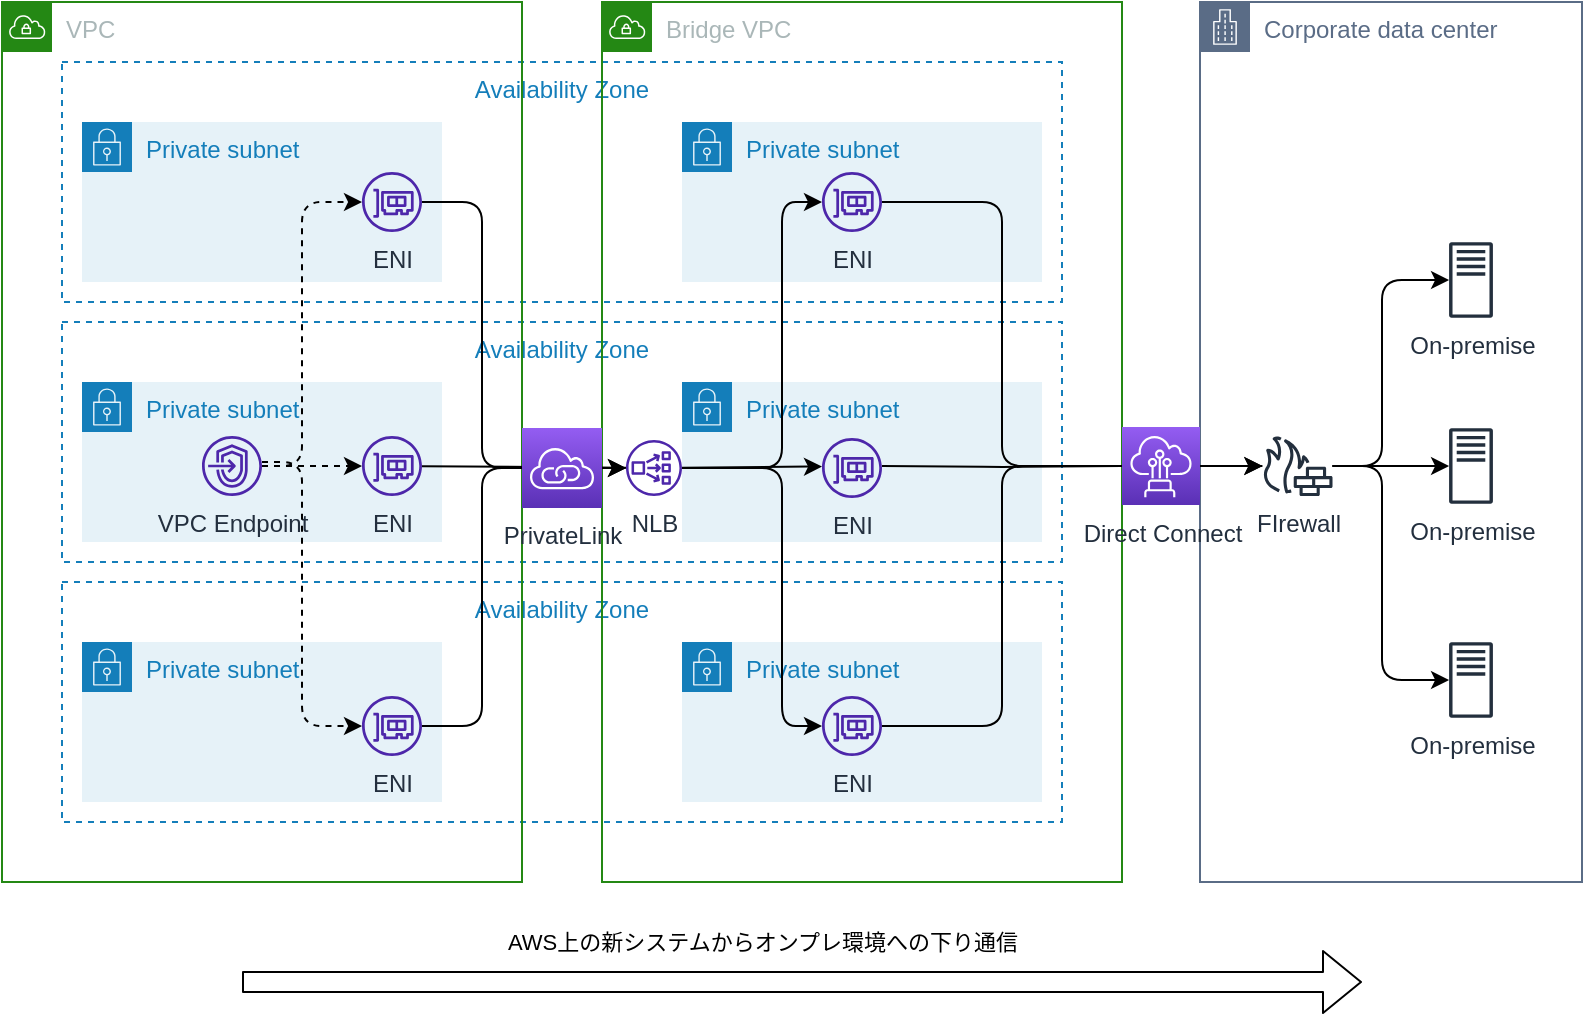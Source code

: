 <mxfile>
    <diagram id="2mhbYWD3RiSnc6HO7L6a" name="下り通信">
        <mxGraphModel dx="992" dy="740" grid="1" gridSize="10" guides="1" tooltips="1" connect="1" arrows="1" fold="1" page="1" pageScale="1" pageWidth="1169" pageHeight="827" background="#FFFFFF" math="0" shadow="0">
            <root>
                <mxCell id="0"/>
                <mxCell id="1" parent="0"/>
                <mxCell id="17" value="Availability Zone" style="fillColor=none;strokeColor=#147EBA;dashed=1;verticalAlign=top;fontStyle=0;fontColor=#147EBA;" parent="1" vertex="1">
                    <mxGeometry x="110" y="330" width="500" height="120" as="geometry"/>
                </mxCell>
                <mxCell id="14" value="Availability Zone" style="fillColor=none;strokeColor=#147EBA;dashed=1;verticalAlign=top;fontStyle=0;fontColor=#147EBA;" parent="1" vertex="1">
                    <mxGeometry x="110" y="200" width="500" height="120" as="geometry"/>
                </mxCell>
                <mxCell id="12" value="Availability Zone" style="fillColor=none;strokeColor=#147EBA;dashed=1;verticalAlign=top;fontStyle=0;fontColor=#147EBA;" parent="1" vertex="1">
                    <mxGeometry x="110" y="70" width="500" height="120" as="geometry"/>
                </mxCell>
                <mxCell id="2" value="VPC" style="points=[[0,0],[0.25,0],[0.5,0],[0.75,0],[1,0],[1,0.25],[1,0.5],[1,0.75],[1,1],[0.75,1],[0.5,1],[0.25,1],[0,1],[0,0.75],[0,0.5],[0,0.25]];outlineConnect=0;gradientColor=none;html=1;whiteSpace=wrap;fontSize=12;fontStyle=0;container=0;pointerEvents=0;collapsible=0;recursiveResize=0;shape=mxgraph.aws4.group;grIcon=mxgraph.aws4.group_vpc;strokeColor=#248814;fillColor=none;verticalAlign=top;align=left;spacingLeft=30;fontColor=#AAB7B8;dashed=0;" parent="1" vertex="1">
                    <mxGeometry x="80" y="40" width="260" height="440" as="geometry"/>
                </mxCell>
                <mxCell id="10" value="Corporate data center" style="points=[[0,0],[0.25,0],[0.5,0],[0.75,0],[1,0],[1,0.25],[1,0.5],[1,0.75],[1,1],[0.75,1],[0.5,1],[0.25,1],[0,1],[0,0.75],[0,0.5],[0,0.25]];outlineConnect=0;gradientColor=none;html=1;whiteSpace=wrap;fontSize=12;fontStyle=0;container=1;pointerEvents=0;collapsible=0;recursiveResize=0;shape=mxgraph.aws4.group;grIcon=mxgraph.aws4.group_corporate_data_center;strokeColor=#5A6C86;fillColor=none;verticalAlign=top;align=left;spacingLeft=30;fontColor=#5A6C86;dashed=0;" parent="1" vertex="1">
                    <mxGeometry x="679" y="40" width="191" height="440" as="geometry"/>
                </mxCell>
                <mxCell id="quVh0VFz0NKPyISK7NSU-50" value="On-premise" style="sketch=0;outlineConnect=0;fontColor=#232F3E;gradientColor=none;fillColor=#232F3D;strokeColor=none;dashed=0;verticalLabelPosition=bottom;verticalAlign=top;align=center;html=1;fontSize=12;fontStyle=0;aspect=fixed;pointerEvents=1;shape=mxgraph.aws4.traditional_server;" parent="10" vertex="1">
                    <mxGeometry x="124.54" y="120" width="21.92" height="38" as="geometry"/>
                </mxCell>
                <mxCell id="quVh0VFz0NKPyISK7NSU-51" value="On-premise" style="sketch=0;outlineConnect=0;fontColor=#232F3E;gradientColor=none;fillColor=#232F3D;strokeColor=none;dashed=0;verticalLabelPosition=bottom;verticalAlign=top;align=center;html=1;fontSize=12;fontStyle=0;aspect=fixed;pointerEvents=1;shape=mxgraph.aws4.traditional_server;" parent="10" vertex="1">
                    <mxGeometry x="124.54" y="320" width="21.92" height="38" as="geometry"/>
                </mxCell>
                <mxCell id="quVh0VFz0NKPyISK7NSU-44" value="FIrewall" style="sketch=0;outlineConnect=0;fontColor=#232F3E;gradientColor=none;fillColor=#232F3D;strokeColor=none;dashed=0;verticalLabelPosition=bottom;verticalAlign=top;align=center;html=1;fontSize=12;fontStyle=0;aspect=fixed;pointerEvents=1;shape=mxgraph.aws4.generic_firewall;labelBackgroundColor=default;" parent="10" vertex="1">
                    <mxGeometry x="31" y="217" width="35.45" height="30" as="geometry"/>
                </mxCell>
                <mxCell id="quVh0VFz0NKPyISK7NSU-52" style="edgeStyle=orthogonalEdgeStyle;html=1;" parent="10" source="quVh0VFz0NKPyISK7NSU-44" target="quVh0VFz0NKPyISK7NSU-51" edge="1">
                    <mxGeometry relative="1" as="geometry">
                        <Array as="points">
                            <mxPoint x="91" y="232"/>
                            <mxPoint x="91" y="339"/>
                        </Array>
                    </mxGeometry>
                </mxCell>
                <mxCell id="quVh0VFz0NKPyISK7NSU-53" style="edgeStyle=orthogonalEdgeStyle;html=1;" parent="10" source="quVh0VFz0NKPyISK7NSU-44" target="quVh0VFz0NKPyISK7NSU-50" edge="1">
                    <mxGeometry relative="1" as="geometry">
                        <Array as="points">
                            <mxPoint x="91" y="232"/>
                            <mxPoint x="91" y="139"/>
                        </Array>
                    </mxGeometry>
                </mxCell>
                <mxCell id="13" value="Private subnet" style="points=[[0,0],[0.25,0],[0.5,0],[0.75,0],[1,0],[1,0.25],[1,0.5],[1,0.75],[1,1],[0.75,1],[0.5,1],[0.25,1],[0,1],[0,0.75],[0,0.5],[0,0.25]];outlineConnect=0;gradientColor=none;html=1;whiteSpace=wrap;fontSize=12;fontStyle=0;container=1;pointerEvents=0;collapsible=0;recursiveResize=0;shape=mxgraph.aws4.group;grIcon=mxgraph.aws4.group_security_group;grStroke=0;strokeColor=#147EBA;fillColor=#E6F2F8;verticalAlign=top;align=left;spacingLeft=30;fontColor=#147EBA;dashed=0;" parent="1" vertex="1">
                    <mxGeometry x="120" y="100" width="180" height="80" as="geometry"/>
                </mxCell>
                <mxCell id="51" value="ENI" style="sketch=0;outlineConnect=0;fontColor=#232F3E;gradientColor=none;fillColor=#4D27AA;strokeColor=none;dashed=0;verticalLabelPosition=bottom;verticalAlign=top;align=center;html=1;fontSize=12;fontStyle=0;aspect=fixed;pointerEvents=1;shape=mxgraph.aws4.elastic_network_interface;" parent="13" vertex="1">
                    <mxGeometry x="140" y="25" width="30" height="30" as="geometry"/>
                </mxCell>
                <mxCell id="15" value="Private subnet" style="points=[[0,0],[0.25,0],[0.5,0],[0.75,0],[1,0],[1,0.25],[1,0.5],[1,0.75],[1,1],[0.75,1],[0.5,1],[0.25,1],[0,1],[0,0.75],[0,0.5],[0,0.25]];outlineConnect=0;gradientColor=none;html=1;whiteSpace=wrap;fontSize=12;fontStyle=0;container=1;pointerEvents=0;collapsible=0;recursiveResize=0;shape=mxgraph.aws4.group;grIcon=mxgraph.aws4.group_security_group;grStroke=0;strokeColor=#147EBA;fillColor=#E6F2F8;verticalAlign=top;align=left;spacingLeft=30;fontColor=#147EBA;dashed=0;" parent="1" vertex="1">
                    <mxGeometry x="120" y="230" width="180" height="80" as="geometry"/>
                </mxCell>
                <mxCell id="9" value="VPC Endpoint" style="sketch=0;outlineConnect=0;fontColor=#232F3E;gradientColor=none;fillColor=#4D27AA;strokeColor=none;dashed=0;verticalLabelPosition=bottom;verticalAlign=top;align=center;html=1;fontSize=12;fontStyle=0;aspect=fixed;pointerEvents=1;shape=mxgraph.aws4.endpoints;" parent="15" vertex="1">
                    <mxGeometry x="60" y="27" width="30" height="30" as="geometry"/>
                </mxCell>
                <mxCell id="20" style="edgeStyle=none;html=1;dashed=1;" parent="15" source="9" edge="1">
                    <mxGeometry relative="1" as="geometry">
                        <mxPoint x="140" y="42" as="targetPoint"/>
                    </mxGeometry>
                </mxCell>
                <mxCell id="18" value="Private subnet" style="points=[[0,0],[0.25,0],[0.5,0],[0.75,0],[1,0],[1,0.25],[1,0.5],[1,0.75],[1,1],[0.75,1],[0.5,1],[0.25,1],[0,1],[0,0.75],[0,0.5],[0,0.25]];outlineConnect=0;gradientColor=none;html=1;whiteSpace=wrap;fontSize=12;fontStyle=0;container=1;pointerEvents=0;collapsible=0;recursiveResize=0;shape=mxgraph.aws4.group;grIcon=mxgraph.aws4.group_security_group;grStroke=0;strokeColor=#147EBA;fillColor=#E6F2F8;verticalAlign=top;align=left;spacingLeft=30;fontColor=#147EBA;dashed=0;" parent="1" vertex="1">
                    <mxGeometry x="120" y="360" width="180" height="80" as="geometry"/>
                </mxCell>
                <mxCell id="46" value="ENI" style="sketch=0;outlineConnect=0;fontColor=#232F3E;gradientColor=none;fillColor=#4D27AA;strokeColor=none;dashed=0;verticalLabelPosition=bottom;verticalAlign=top;align=center;html=1;fontSize=12;fontStyle=0;aspect=fixed;pointerEvents=1;shape=mxgraph.aws4.elastic_network_interface;" parent="18" vertex="1">
                    <mxGeometry x="140" y="27" width="30" height="30" as="geometry"/>
                </mxCell>
                <mxCell id="21" style="edgeStyle=orthogonalEdgeStyle;html=1;dashed=1;" parent="1" source="9" edge="1">
                    <mxGeometry relative="1" as="geometry">
                        <Array as="points">
                            <mxPoint x="230" y="272"/>
                            <mxPoint x="230" y="140"/>
                        </Array>
                        <mxPoint x="260" y="140" as="targetPoint"/>
                    </mxGeometry>
                </mxCell>
                <mxCell id="22" style="edgeStyle=orthogonalEdgeStyle;html=1;dashed=1;" parent="1" source="9" edge="1">
                    <mxGeometry relative="1" as="geometry">
                        <Array as="points">
                            <mxPoint x="230" y="270"/>
                            <mxPoint x="230" y="402"/>
                        </Array>
                        <mxPoint x="260" y="402" as="targetPoint"/>
                    </mxGeometry>
                </mxCell>
                <mxCell id="26" value="Bridge VPC" style="points=[[0,0],[0.25,0],[0.5,0],[0.75,0],[1,0],[1,0.25],[1,0.5],[1,0.75],[1,1],[0.75,1],[0.5,1],[0.25,1],[0,1],[0,0.75],[0,0.5],[0,0.25]];outlineConnect=0;gradientColor=none;html=1;whiteSpace=wrap;fontSize=12;fontStyle=0;container=0;pointerEvents=0;collapsible=0;recursiveResize=0;shape=mxgraph.aws4.group;grIcon=mxgraph.aws4.group_vpc;strokeColor=#248814;fillColor=none;verticalAlign=top;align=left;spacingLeft=30;fontColor=#AAB7B8;dashed=0;" parent="1" vertex="1">
                    <mxGeometry x="380" y="40" width="260" height="440" as="geometry"/>
                </mxCell>
                <mxCell id="27" value="Private subnet" style="points=[[0,0],[0.25,0],[0.5,0],[0.75,0],[1,0],[1,0.25],[1,0.5],[1,0.75],[1,1],[0.75,1],[0.5,1],[0.25,1],[0,1],[0,0.75],[0,0.5],[0,0.25]];outlineConnect=0;gradientColor=none;html=1;whiteSpace=wrap;fontSize=12;fontStyle=0;container=1;pointerEvents=0;collapsible=0;recursiveResize=0;shape=mxgraph.aws4.group;grIcon=mxgraph.aws4.group_security_group;grStroke=0;strokeColor=#147EBA;fillColor=#E6F2F8;verticalAlign=top;align=left;spacingLeft=30;fontColor=#147EBA;dashed=0;" parent="1" vertex="1">
                    <mxGeometry x="420" y="100" width="180" height="80" as="geometry"/>
                </mxCell>
                <mxCell id="52" value="ENI" style="sketch=0;outlineConnect=0;fontColor=#232F3E;gradientColor=none;fillColor=#4D27AA;strokeColor=none;dashed=0;verticalLabelPosition=bottom;verticalAlign=top;align=center;html=1;fontSize=12;fontStyle=0;aspect=fixed;pointerEvents=1;shape=mxgraph.aws4.elastic_network_interface;" parent="27" vertex="1">
                    <mxGeometry x="70" y="25" width="30" height="30" as="geometry"/>
                </mxCell>
                <mxCell id="29" value="Private subnet" style="points=[[0,0],[0.25,0],[0.5,0],[0.75,0],[1,0],[1,0.25],[1,0.5],[1,0.75],[1,1],[0.75,1],[0.5,1],[0.25,1],[0,1],[0,0.75],[0,0.5],[0,0.25]];outlineConnect=0;gradientColor=none;html=1;whiteSpace=wrap;fontSize=12;fontStyle=0;container=1;pointerEvents=0;collapsible=0;recursiveResize=0;shape=mxgraph.aws4.group;grIcon=mxgraph.aws4.group_security_group;grStroke=0;strokeColor=#147EBA;fillColor=#E6F2F8;verticalAlign=top;align=left;spacingLeft=30;fontColor=#147EBA;dashed=0;" parent="1" vertex="1">
                    <mxGeometry x="420" y="230" width="180" height="80" as="geometry"/>
                </mxCell>
                <mxCell id="53" value="ENI" style="sketch=0;outlineConnect=0;fontColor=#232F3E;gradientColor=none;fillColor=#4D27AA;strokeColor=none;dashed=0;verticalLabelPosition=bottom;verticalAlign=top;align=center;html=1;fontSize=12;fontStyle=0;aspect=fixed;pointerEvents=1;shape=mxgraph.aws4.elastic_network_interface;" parent="29" vertex="1">
                    <mxGeometry x="70" y="28" width="30" height="30" as="geometry"/>
                </mxCell>
                <mxCell id="32" value="Private subnet" style="points=[[0,0],[0.25,0],[0.5,0],[0.75,0],[1,0],[1,0.25],[1,0.5],[1,0.75],[1,1],[0.75,1],[0.5,1],[0.25,1],[0,1],[0,0.75],[0,0.5],[0,0.25]];outlineConnect=0;gradientColor=none;html=1;whiteSpace=wrap;fontSize=12;fontStyle=0;container=1;pointerEvents=0;collapsible=0;recursiveResize=0;shape=mxgraph.aws4.group;grIcon=mxgraph.aws4.group_security_group;grStroke=0;strokeColor=#147EBA;fillColor=#E6F2F8;verticalAlign=top;align=left;spacingLeft=30;fontColor=#147EBA;dashed=0;" parent="1" vertex="1">
                    <mxGeometry x="420" y="360" width="180" height="80" as="geometry"/>
                </mxCell>
                <mxCell id="54" value="ENI" style="sketch=0;outlineConnect=0;fontColor=#232F3E;gradientColor=none;fillColor=#4D27AA;strokeColor=none;dashed=0;verticalLabelPosition=bottom;verticalAlign=top;align=center;html=1;fontSize=12;fontStyle=0;aspect=fixed;pointerEvents=1;shape=mxgraph.aws4.elastic_network_interface;" parent="32" vertex="1">
                    <mxGeometry x="70" y="27" width="30" height="30" as="geometry"/>
                </mxCell>
                <mxCell id="38" style="edgeStyle=none;html=1;startArrow=none;" parent="1" source="37" edge="1">
                    <mxGeometry relative="1" as="geometry">
                        <mxPoint x="490" y="272.246" as="targetPoint"/>
                    </mxGeometry>
                </mxCell>
                <mxCell id="39" style="edgeStyle=orthogonalEdgeStyle;html=1;" parent="1" target="37" edge="1">
                    <mxGeometry relative="1" as="geometry">
                        <Array as="points">
                            <mxPoint x="320" y="140"/>
                            <mxPoint x="320" y="273"/>
                        </Array>
                        <mxPoint x="290" y="140" as="sourcePoint"/>
                    </mxGeometry>
                </mxCell>
                <mxCell id="40" style="edgeStyle=orthogonalEdgeStyle;html=1;" parent="1" target="37" edge="1">
                    <mxGeometry relative="1" as="geometry">
                        <Array as="points">
                            <mxPoint x="320" y="402"/>
                            <mxPoint x="320" y="273"/>
                        </Array>
                        <mxPoint x="290" y="402" as="sourcePoint"/>
                    </mxGeometry>
                </mxCell>
                <mxCell id="42" style="edgeStyle=orthogonalEdgeStyle;html=1;" parent="1" source="37" edge="1">
                    <mxGeometry relative="1" as="geometry">
                        <Array as="points">
                            <mxPoint x="470" y="273"/>
                            <mxPoint x="470" y="402"/>
                        </Array>
                        <mxPoint x="490" y="402" as="targetPoint"/>
                    </mxGeometry>
                </mxCell>
                <mxCell id="43" style="edgeStyle=orthogonalEdgeStyle;html=1;" parent="1" source="37" edge="1">
                    <mxGeometry relative="1" as="geometry">
                        <Array as="points">
                            <mxPoint x="470" y="273"/>
                            <mxPoint x="470" y="140"/>
                        </Array>
                        <mxPoint x="490" y="140" as="targetPoint"/>
                    </mxGeometry>
                </mxCell>
                <mxCell id="37" value="NLB" style="sketch=0;outlineConnect=0;fontColor=#232F3E;gradientColor=none;fillColor=#4D27AA;strokeColor=none;dashed=0;verticalLabelPosition=bottom;verticalAlign=top;align=center;html=1;fontSize=12;fontStyle=0;aspect=fixed;pointerEvents=1;shape=mxgraph.aws4.network_load_balancer;" parent="1" vertex="1">
                    <mxGeometry x="392" y="259" width="28" height="28" as="geometry"/>
                </mxCell>
                <mxCell id="41" value="" style="edgeStyle=none;html=1;endArrow=none;" parent="1" target="37" edge="1">
                    <mxGeometry relative="1" as="geometry">
                        <mxPoint x="290" y="272.089" as="sourcePoint"/>
                        <mxPoint x="460" y="272" as="targetPoint"/>
                    </mxGeometry>
                </mxCell>
                <mxCell id="7" value="PrivateLink" style="sketch=0;points=[[0,0,0],[0.25,0,0],[0.5,0,0],[0.75,0,0],[1,0,0],[0,1,0],[0.25,1,0],[0.5,1,0],[0.75,1,0],[1,1,0],[0,0.25,0],[0,0.5,0],[0,0.75,0],[1,0.25,0],[1,0.5,0],[1,0.75,0]];outlineConnect=0;fontColor=#232F3E;gradientColor=#945DF2;gradientDirection=north;fillColor=#5A30B5;strokeColor=#ffffff;dashed=0;verticalLabelPosition=bottom;verticalAlign=top;align=center;html=1;fontSize=12;fontStyle=0;aspect=fixed;shape=mxgraph.aws4.resourceIcon;resIcon=mxgraph.aws4.vpc_privatelink;" parent="1" vertex="1">
                    <mxGeometry x="340" y="253" width="40" height="40" as="geometry"/>
                </mxCell>
                <mxCell id="7cmFn_rzQednwjibu70_-43" value="" style="shape=flexArrow;endArrow=classic;html=1;" parent="1" edge="1">
                    <mxGeometry width="50" height="50" relative="1" as="geometry">
                        <mxPoint x="200" y="530" as="sourcePoint"/>
                        <mxPoint x="760" y="530" as="targetPoint"/>
                    </mxGeometry>
                </mxCell>
                <mxCell id="7cmFn_rzQednwjibu70_-44" value="AWS上の新システムからオンプレ環境への下り通信" style="edgeLabel;html=1;align=center;verticalAlign=middle;resizable=0;points=[];" parent="7cmFn_rzQednwjibu70_-43" vertex="1" connectable="0">
                    <mxGeometry x="0.714" y="1" relative="1" as="geometry">
                        <mxPoint x="-220" y="-19" as="offset"/>
                    </mxGeometry>
                </mxCell>
                <mxCell id="quVh0VFz0NKPyISK7NSU-43" value="On-premise" style="sketch=0;outlineConnect=0;fontColor=#232F3E;gradientColor=none;fillColor=#232F3D;strokeColor=none;dashed=0;verticalLabelPosition=bottom;verticalAlign=top;align=center;html=1;fontSize=12;fontStyle=0;aspect=fixed;pointerEvents=1;shape=mxgraph.aws4.traditional_server;" parent="1" vertex="1">
                    <mxGeometry x="803.54" y="253" width="21.92" height="38" as="geometry"/>
                </mxCell>
                <mxCell id="quVh0VFz0NKPyISK7NSU-49" style="edgeStyle=orthogonalEdgeStyle;html=1;startArrow=none;" parent="1" source="quVh0VFz0NKPyISK7NSU-44" target="quVh0VFz0NKPyISK7NSU-43" edge="1">
                    <mxGeometry relative="1" as="geometry"/>
                </mxCell>
                <mxCell id="quVh0VFz0NKPyISK7NSU-47" value="" style="edgeStyle=orthogonalEdgeStyle;html=1;endArrow=none;" parent="1" target="6" edge="1">
                    <mxGeometry relative="1" as="geometry">
                        <mxPoint x="520" y="272" as="sourcePoint"/>
                        <mxPoint x="723.734" y="260" as="targetPoint"/>
                    </mxGeometry>
                </mxCell>
                <mxCell id="quVh0VFz0NKPyISK7NSU-54" value="" style="edgeStyle=orthogonalEdgeStyle;html=1;endArrow=none;" parent="1" source="6" target="quVh0VFz0NKPyISK7NSU-44" edge="1">
                    <mxGeometry relative="1" as="geometry">
                        <mxPoint x="679" y="272" as="sourcePoint"/>
                        <mxPoint x="803.54" y="272" as="targetPoint"/>
                    </mxGeometry>
                </mxCell>
                <mxCell id="quVh0VFz0NKPyISK7NSU-55" style="edgeStyle=orthogonalEdgeStyle;html=1;" parent="1" target="quVh0VFz0NKPyISK7NSU-44" edge="1">
                    <mxGeometry relative="1" as="geometry">
                        <Array as="points">
                            <mxPoint x="580" y="140"/>
                            <mxPoint x="580" y="272"/>
                        </Array>
                        <mxPoint x="520" y="140" as="sourcePoint"/>
                    </mxGeometry>
                </mxCell>
                <mxCell id="quVh0VFz0NKPyISK7NSU-56" style="edgeStyle=orthogonalEdgeStyle;html=1;" parent="1" target="quVh0VFz0NKPyISK7NSU-44" edge="1">
                    <mxGeometry relative="1" as="geometry">
                        <Array as="points">
                            <mxPoint x="580" y="402"/>
                            <mxPoint x="580" y="272"/>
                        </Array>
                        <mxPoint x="520" y="402" as="sourcePoint"/>
                    </mxGeometry>
                </mxCell>
                <mxCell id="6" value="Direct Connect" style="sketch=0;points=[[0,0,0],[0.25,0,0],[0.5,0,0],[0.75,0,0],[1,0,0],[0,1,0],[0.25,1,0],[0.5,1,0],[0.75,1,0],[1,1,0],[0,0.25,0],[0,0.5,0],[0,0.75,0],[1,0.25,0],[1,0.5,0],[1,0.75,0]];outlineConnect=0;fontColor=#232F3E;gradientColor=#945DF2;gradientDirection=north;fillColor=#5A30B5;strokeColor=#ffffff;dashed=0;verticalLabelPosition=bottom;verticalAlign=top;align=center;html=1;fontSize=12;fontStyle=0;aspect=fixed;shape=mxgraph.aws4.resourceIcon;resIcon=mxgraph.aws4.direct_connect;" parent="1" vertex="1">
                    <mxGeometry x="640" y="252.5" width="39" height="39" as="geometry"/>
                </mxCell>
                <mxCell id="50" value="ENI" style="sketch=0;outlineConnect=0;fontColor=#232F3E;gradientColor=none;fillColor=#4D27AA;strokeColor=none;dashed=0;verticalLabelPosition=bottom;verticalAlign=top;align=center;html=1;fontSize=12;fontStyle=0;aspect=fixed;pointerEvents=1;shape=mxgraph.aws4.elastic_network_interface;" parent="1" vertex="1">
                    <mxGeometry x="260" y="257" width="30" height="30" as="geometry"/>
                </mxCell>
            </root>
        </mxGraphModel>
    </diagram>
</mxfile>